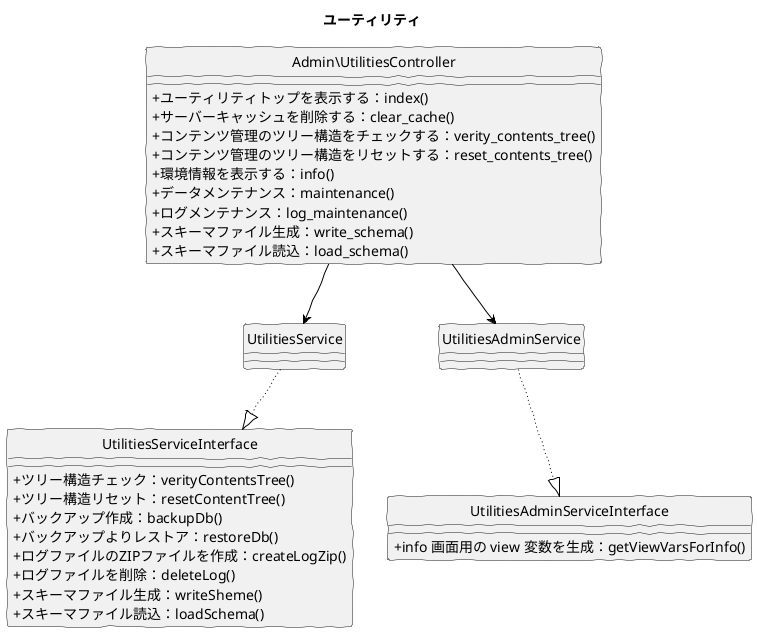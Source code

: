 @startuml
skinparam handwritten true
skinparam backgroundColor white
hide circle
skinparam classAttributeIconSize 0

title ユーティリティ

class Admin\UtilitiesController {
	+ ユーティリティトップを表示する：index()
	+ サーバーキャッシュを削除する：clear_cache()
	+ コンテンツ管理のツリー構造をチェックする：verity_contents_tree()
	+ コンテンツ管理のツリー構造をリセットする：reset_contents_tree()
	+ 環境情報を表示する：info()
	+ データメンテナンス：maintenance()
	+ ログメンテナンス：log_maintenance()
	+ スキーマファイル生成：write_schema()
	+ スキーマファイル読込：load_schema()
}

class UtilitiesService {
}

class UtilitiesServiceInterface {
	+ ツリー構造チェック：verityContentsTree()
	+ ツリー構造リセット：resetContentTree()
	+ バックアップ作成：backupDb()
	+ バックアップよりレストア：restoreDb()
	+ ログファイルのZIPファイルを作成：createLogZip()
	+ ログファイルを削除：deleteLog()
	+ スキーマファイル生成：writeSheme()
	+ スキーマファイル読込：loadSchema()
}

class UtilitiesAdminService {
}

class UtilitiesAdminServiceInterface {
	+ info 画面用の view 変数を生成：getViewVarsForInfo()
}

Admin\UtilitiesController -down[#Black]-> UtilitiesService
Admin\UtilitiesController -down[#Black]-> UtilitiesAdminService
UtilitiesService -down[dotted,#Black]-|> UtilitiesServiceInterface
UtilitiesAdminService -down[dotted,#Black]-|> UtilitiesAdminServiceInterface

@enduml
